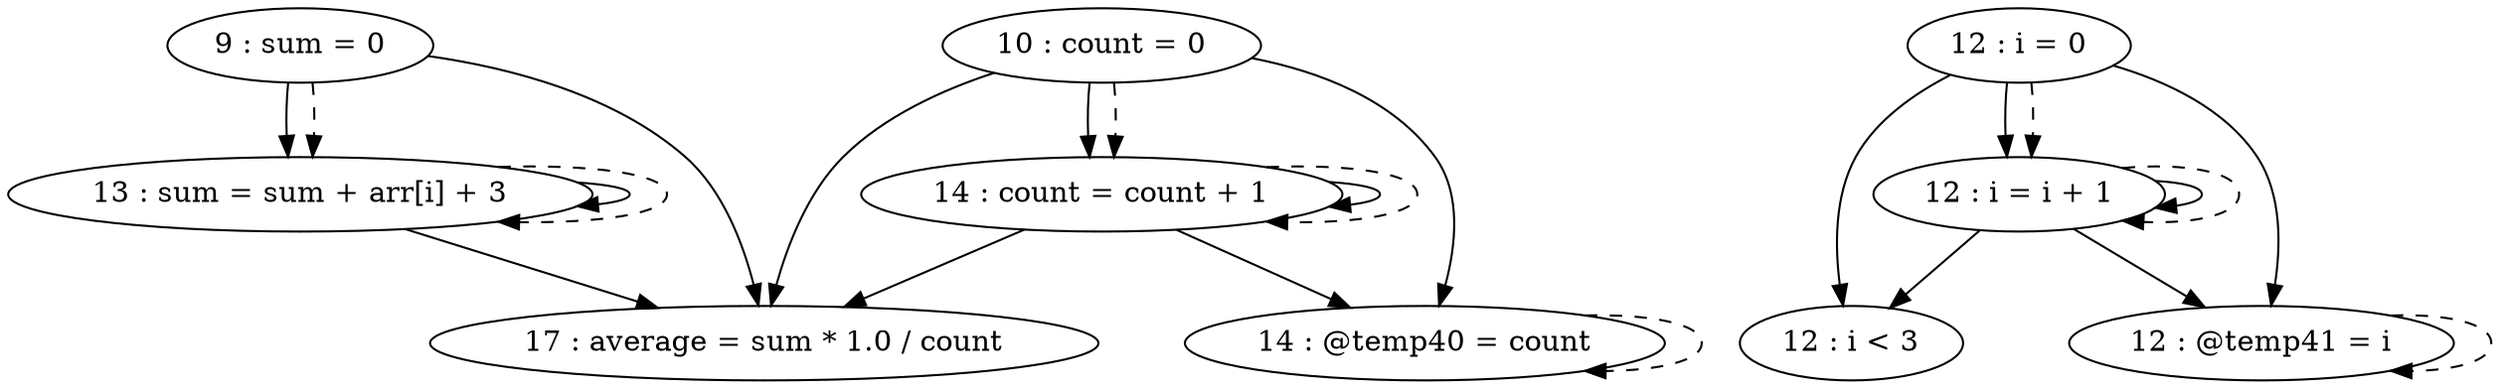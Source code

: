 digraph G {
"9 : sum = 0"
"9 : sum = 0" -> "13 : sum = sum + arr[i] + 3"
"9 : sum = 0" -> "17 : average = sum * 1.0 / count"
"9 : sum = 0" -> "13 : sum = sum + arr[i] + 3" [style=dashed]
"10 : count = 0"
"10 : count = 0" -> "14 : @temp40 = count"
"10 : count = 0" -> "17 : average = sum * 1.0 / count"
"10 : count = 0" -> "14 : count = count + 1"
"10 : count = 0" -> "14 : count = count + 1" [style=dashed]
"12 : i = 0"
"12 : i = 0" -> "12 : i = i + 1"
"12 : i = 0" -> "12 : i < 3"
"12 : i = 0" -> "12 : @temp41 = i"
"12 : i = 0" -> "12 : i = i + 1" [style=dashed]
"12 : i < 3"
"13 : sum = sum + arr[i] + 3"
"13 : sum = sum + arr[i] + 3" -> "13 : sum = sum + arr[i] + 3"
"13 : sum = sum + arr[i] + 3" -> "17 : average = sum * 1.0 / count"
"13 : sum = sum + arr[i] + 3" -> "13 : sum = sum + arr[i] + 3" [style=dashed]
"14 : @temp40 = count"
"14 : @temp40 = count" -> "14 : @temp40 = count" [style=dashed]
"14 : count = count + 1"
"14 : count = count + 1" -> "14 : @temp40 = count"
"14 : count = count + 1" -> "17 : average = sum * 1.0 / count"
"14 : count = count + 1" -> "14 : count = count + 1"
"14 : count = count + 1" -> "14 : count = count + 1" [style=dashed]
"12 : @temp41 = i"
"12 : @temp41 = i" -> "12 : @temp41 = i" [style=dashed]
"12 : i = i + 1"
"12 : i = i + 1" -> "12 : i = i + 1"
"12 : i = i + 1" -> "12 : i < 3"
"12 : i = i + 1" -> "12 : @temp41 = i"
"12 : i = i + 1" -> "12 : i = i + 1" [style=dashed]
"17 : average = sum * 1.0 / count"
}